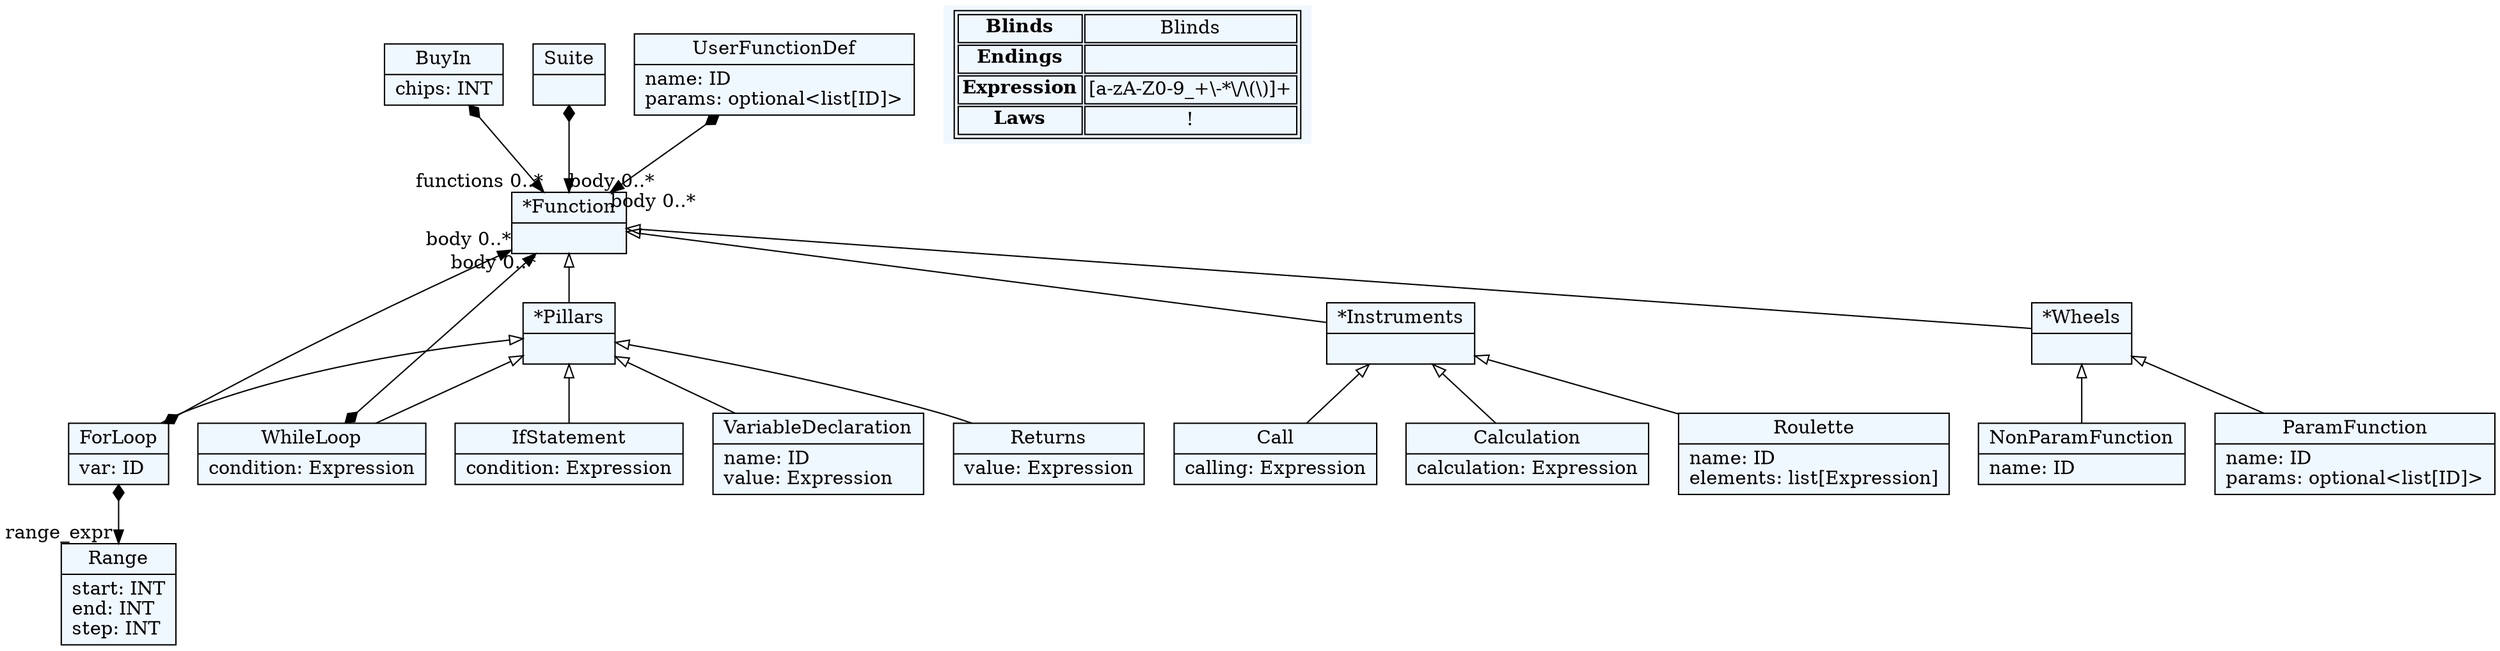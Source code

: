 
    digraph textX {
    fontname = "Bitstream Vera Sans"
    fontsize = 8
    node[
        shape=record,
        style=filled,
        fillcolor=aliceblue
    ]
    nodesep = 0.3
    edge[dir=black,arrowtail=empty]


1535498030832[ label="{BuyIn|chips: INT\l}"]

1535498037168[ label="{*Function|}"]

1535498173568[ label="{*Pillars|}"]

1535498173328[ label="{ForLoop|var: ID\l}"]

1535498173376[ label="{WhileLoop|condition: Expression\l}"]

1535498173472[ label="{IfStatement|condition: Expression\l}"]

1535498161136[ label="{Suite|}"]

1535498173616[ label="{VariableDeclaration|name: ID\lvalue: Expression\l}"]

1535498172080[ label="{UserFunctionDef|name: ID\lparams: optional\<list[ID]\>\l}"]

1535498173808[ label="{Returns|value: Expression\l}"]

1535498173856[ label="{Range|start: INT\lend: INT\lstep: INT\l}"]

1535498174000[ label="{*Instruments|}"]

1535498307488[ label="{Call|calling: Expression\l}"]

1535498306624[ label="{Calculation|calculation: Expression\l}"]

1535498306288[ label="{Roulette|name: ID\lelements: list[Expression]\l}"]

1535498306672[ label="{*Wheels|}"]

1535498305808[ label="{NonParamFunction|name: ID\l}"]

1535498305616[ label="{ParamFunction|name: ID\lparams: optional\<list[ID]\>\l}"]



1535498030832 -> 1535498037168[arrowtail=diamond, dir=both, headlabel="functions 0..*"]
1535498037168 -> 1535498173568 [dir=back]
1535498037168 -> 1535498174000 [dir=back]
1535498037168 -> 1535498306672 [dir=back]
1535498173568 -> 1535498173328 [dir=back]
1535498173568 -> 1535498173376 [dir=back]
1535498173568 -> 1535498173472 [dir=back]
1535498173568 -> 1535498173616 [dir=back]
1535498173568 -> 1535498173808 [dir=back]
1535498173328 -> 1535498173856[arrowtail=diamond, dir=both, headlabel="range_expr "]
1535498173328 -> 1535498037168[arrowtail=diamond, dir=both, headlabel="body 0..*"]
1535498173376 -> 1535498037168[arrowtail=diamond, dir=both, headlabel="body 0..*"]
1535498161136 -> 1535498037168[arrowtail=diamond, dir=both, headlabel="body 0..*"]
1535498172080 -> 1535498037168[arrowtail=diamond, dir=both, headlabel="body 0..*"]
1535498174000 -> 1535498307488 [dir=back]
1535498174000 -> 1535498306624 [dir=back]
1535498174000 -> 1535498306288 [dir=back]
1535498306672 -> 1535498305808 [dir=back]
1535498306672 -> 1535498305616 [dir=back]
match_rules [ shape=plaintext, label=< <table>
	<tr>
		<td><b>Blinds</b></td><td>Blinds</td>
	</tr>
	<tr>
		<td><b>Endings</b></td><td></td>
	</tr>
	<tr>
		<td><b>Expression</b></td><td>[a-zA-Z0-9_+\-*\/\(\)]+</td>
	</tr>
	<tr>
		<td><b>Laws</b></td><td>!</td>
	</tr>
</table> >]


}
